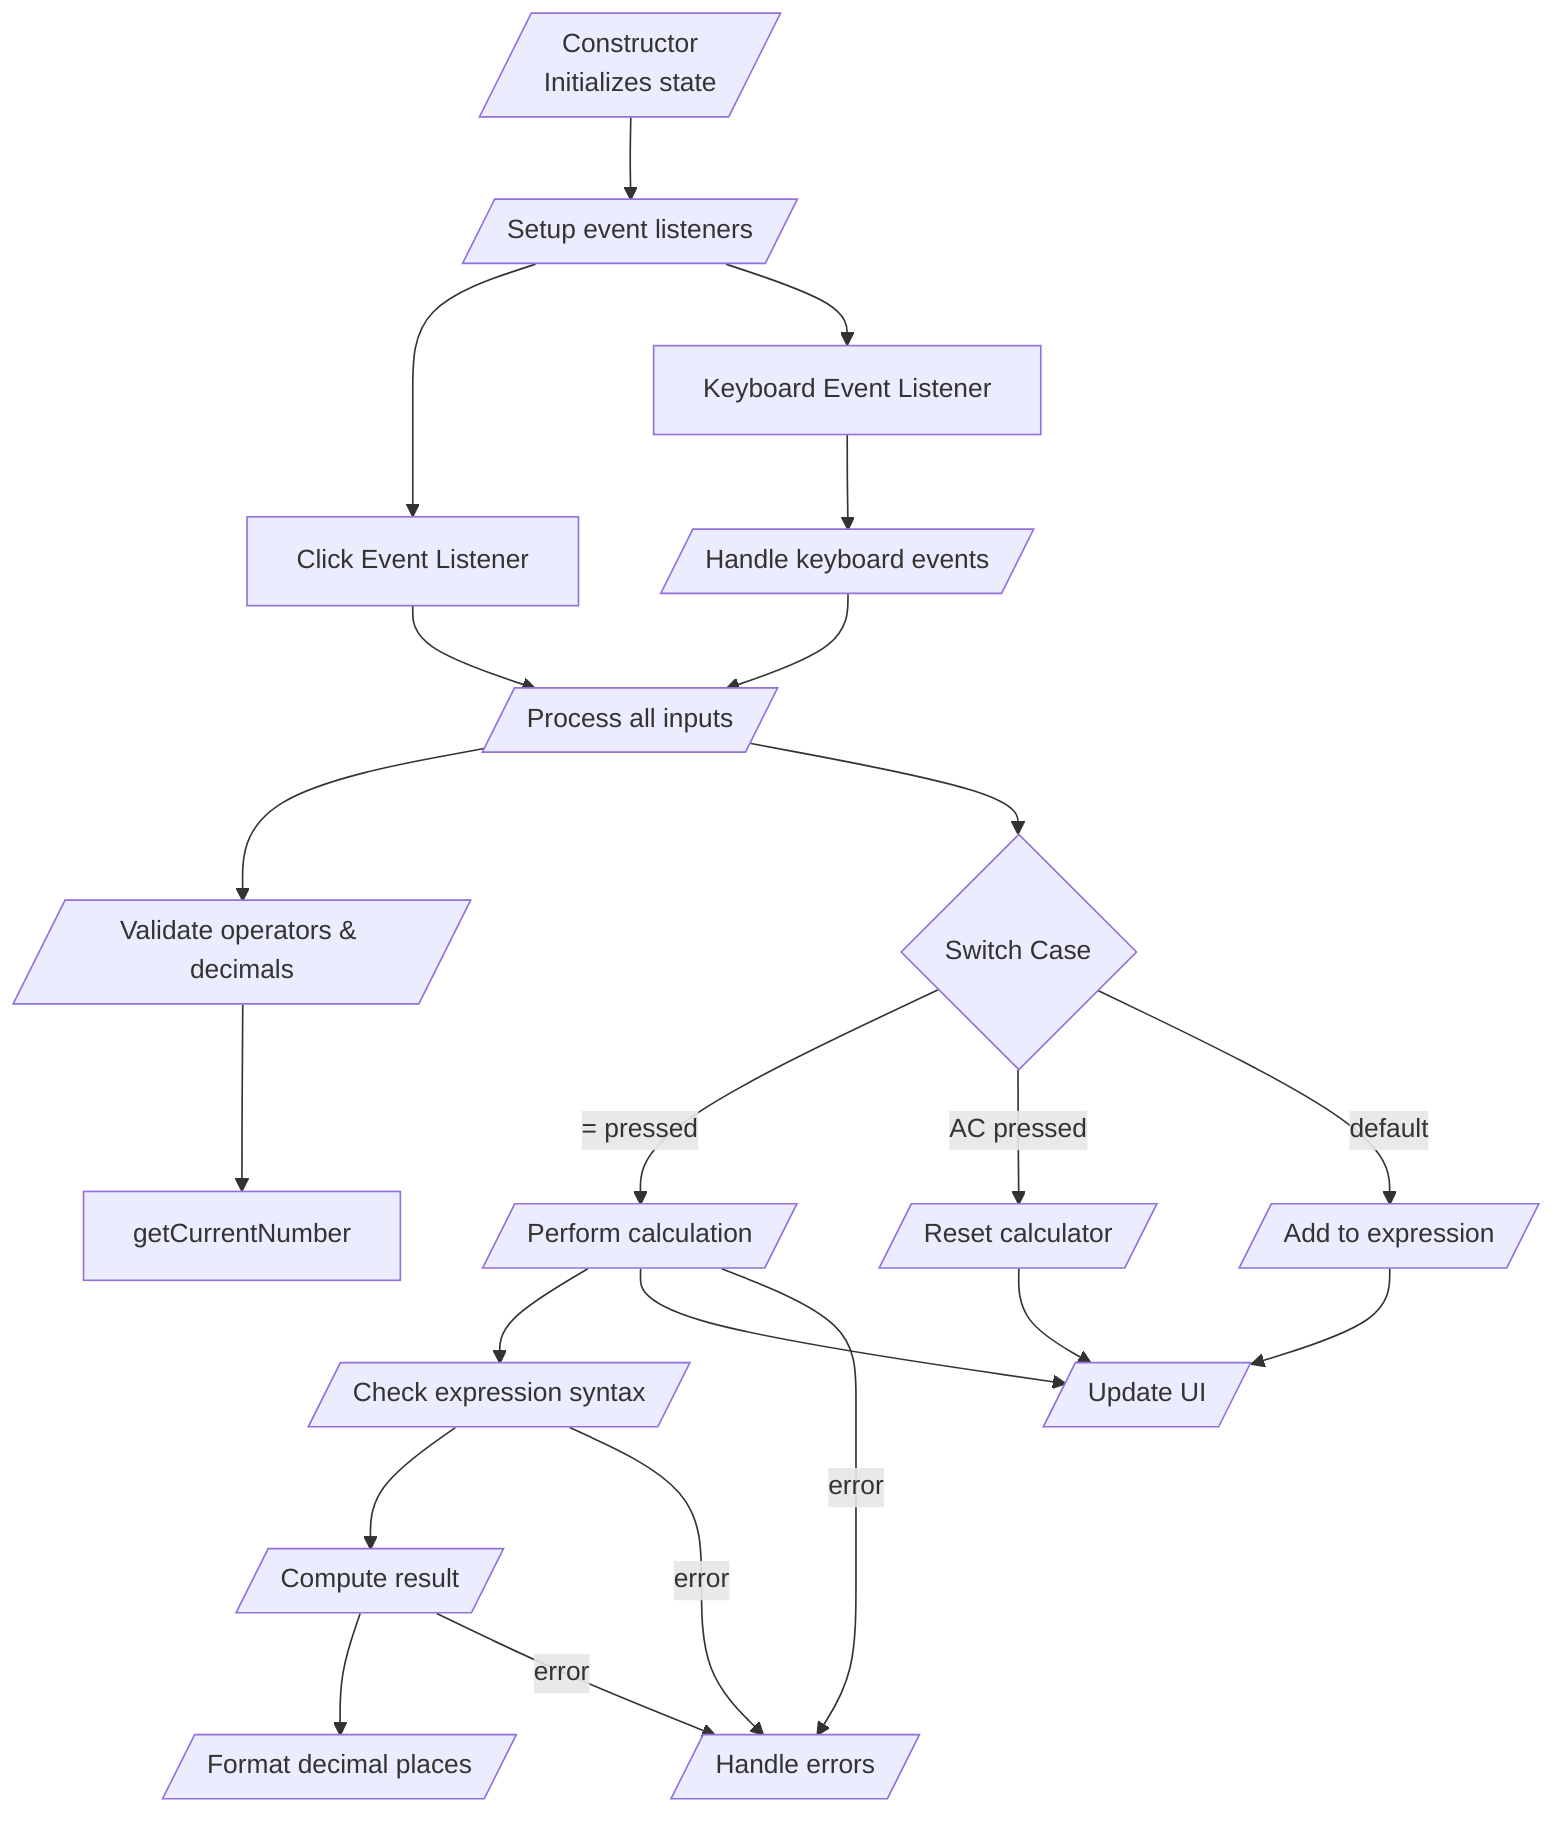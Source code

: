 graph TD
    %% Main Initialization
    init[Constructor] --> eventInit[initializeEventListeners]
    eventInit --> clickListener[Click Event Listener]
    eventInit --> keyListener[Keyboard Event Listener]

    %% Input Processing
    clickListener --> handleInput[handleInput]
    keyListener --> handleKeyboard[handleKeyboard]
    handleKeyboard --> handleInput

    %% Input Validation
    handleInput --> isValidInput[isValidInput]
    isValidInput --> getCurrentNumber[getCurrentNumber]

    %% Main Logic Flow
    handleInput --> switchCase{Switch Case}
    switchCase -->|"= pressed"| calculate[calculate]
    switchCase -->|"AC pressed"| clear[clear]
    switchCase -->|"default"| appendValue[appendValue]

    %% Calculation Chain
    calculate --> validateExpression[validateExpression]
    validateExpression --> evaluateExpression[evaluateExpression]
    evaluateExpression --> formatResult[formatResult]

    %% Display Updates
    calculate --> updateDisplay[updateDisplay]
    clear --> updateDisplay
    appendValue --> updateDisplay

    %% Error Handling
    calculate --> |error| handleError[handleError]
    validateExpression --> |error| handleError
    evaluateExpression --> |error| handleError

    %% Function Descriptions
    init[/"Constructor
    Initializes state"/]
    eventInit[/"Setup event listeners"/]
    handleInput[/"Process all inputs"/]
    handleKeyboard[/"Handle keyboard events"/]
    isValidInput[/"Validate operators & decimals"/]
    calculate[/"Perform calculation"/]
    clear[/"Reset calculator"/]
    appendValue[/"Add to expression"/]
    validateExpression[/"Check expression syntax"/]
    evaluateExpression[/"Compute result"/]
    formatResult[/"Format decimal places"/]
    updateDisplay[/"Update UI"/]
    handleError[/"Handle errors"/]